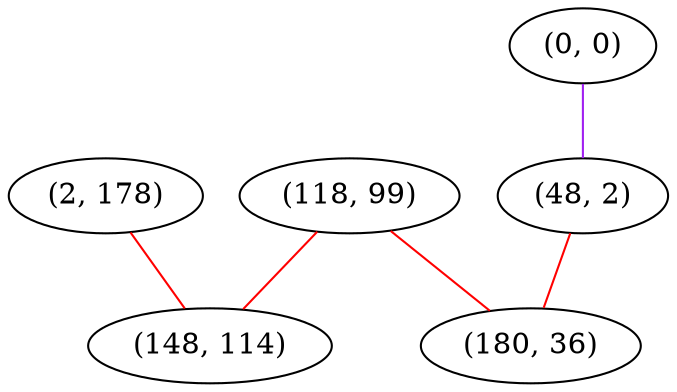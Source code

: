 graph "" {
"(118, 99)";
"(0, 0)";
"(2, 178)";
"(48, 2)";
"(148, 114)";
"(180, 36)";
"(118, 99)" -- "(148, 114)"  [color=red, key=0, weight=1];
"(118, 99)" -- "(180, 36)"  [color=red, key=0, weight=1];
"(0, 0)" -- "(48, 2)"  [color=purple, key=0, weight=4];
"(2, 178)" -- "(148, 114)"  [color=red, key=0, weight=1];
"(48, 2)" -- "(180, 36)"  [color=red, key=0, weight=1];
}
